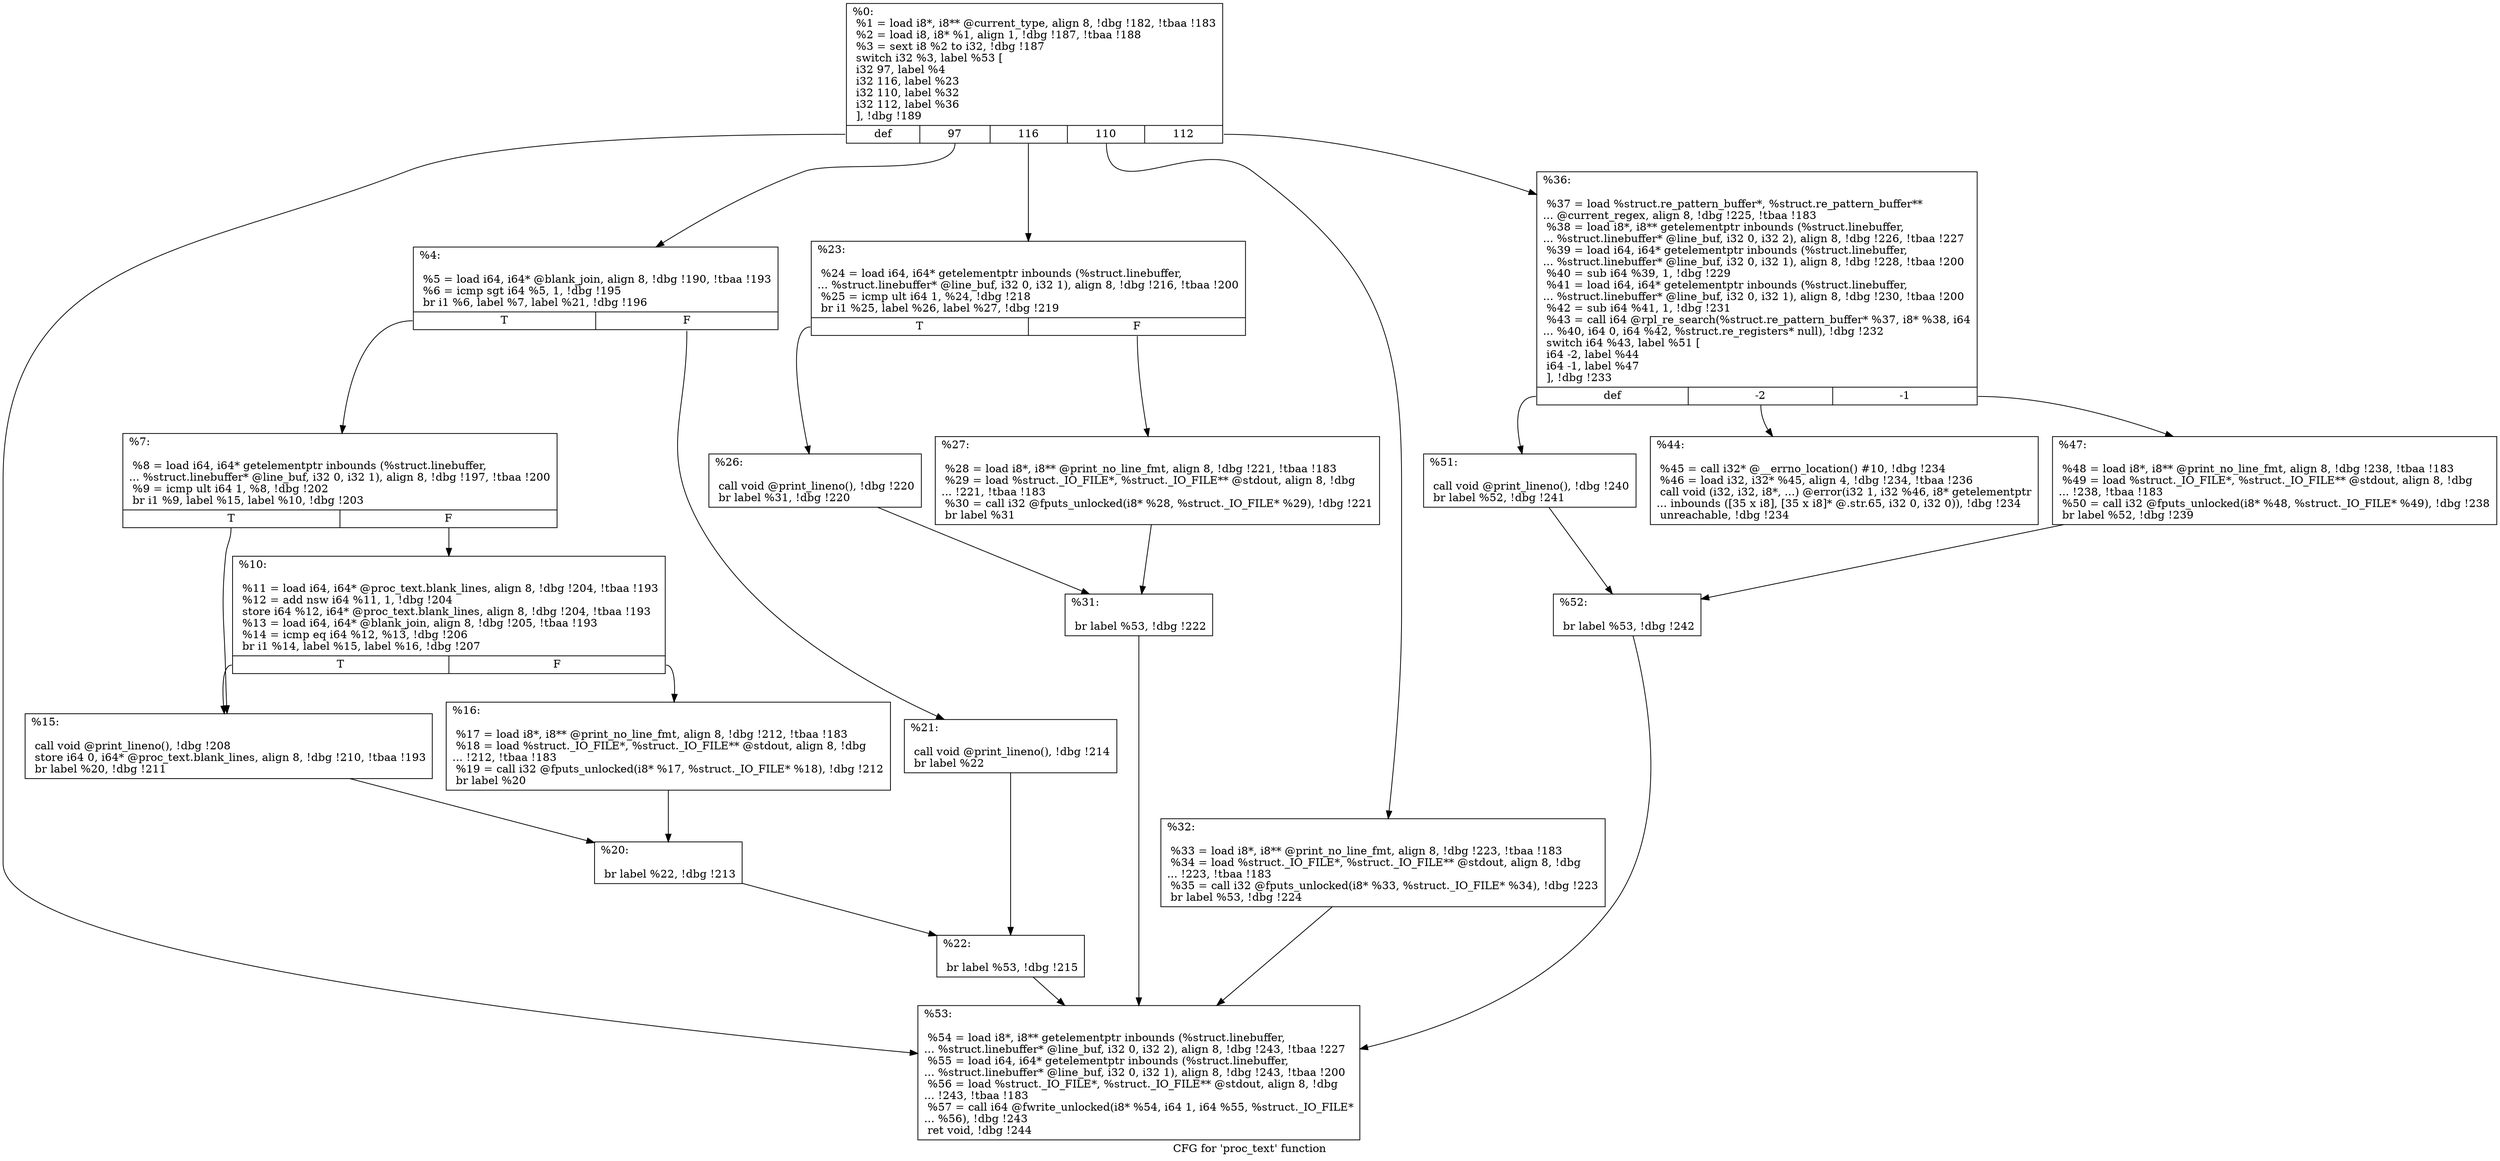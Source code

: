 digraph "CFG for 'proc_text' function" {
	label="CFG for 'proc_text' function";

	Node0xf43d40 [shape=record,label="{%0:\l  %1 = load i8*, i8** @current_type, align 8, !dbg !182, !tbaa !183\l  %2 = load i8, i8* %1, align 1, !dbg !187, !tbaa !188\l  %3 = sext i8 %2 to i32, !dbg !187\l  switch i32 %3, label %53 [\l    i32 97, label %4\l    i32 116, label %23\l    i32 110, label %32\l    i32 112, label %36\l  ], !dbg !189\l|{<s0>def|<s1>97|<s2>116|<s3>110|<s4>112}}"];
	Node0xf43d40:s0 -> Node0xf44b30;
	Node0xf43d40:s1 -> Node0xf44590;
	Node0xf43d40:s2 -> Node0xf44810;
	Node0xf43d40:s3 -> Node0xf44950;
	Node0xf43d40:s4 -> Node0xf449a0;
	Node0xf44590 [shape=record,label="{%4:\l\l  %5 = load i64, i64* @blank_join, align 8, !dbg !190, !tbaa !193\l  %6 = icmp sgt i64 %5, 1, !dbg !195\l  br i1 %6, label %7, label %21, !dbg !196\l|{<s0>T|<s1>F}}"];
	Node0xf44590:s0 -> Node0xf445e0;
	Node0xf44590:s1 -> Node0xf44770;
	Node0xf445e0 [shape=record,label="{%7:\l\l  %8 = load i64, i64* getelementptr inbounds (%struct.linebuffer,\l... %struct.linebuffer* @line_buf, i32 0, i32 1), align 8, !dbg !197, !tbaa !200\l  %9 = icmp ult i64 1, %8, !dbg !202\l  br i1 %9, label %15, label %10, !dbg !203\l|{<s0>T|<s1>F}}"];
	Node0xf445e0:s0 -> Node0xf44680;
	Node0xf445e0:s1 -> Node0xf44630;
	Node0xf44630 [shape=record,label="{%10:\l\l  %11 = load i64, i64* @proc_text.blank_lines, align 8, !dbg !204, !tbaa !193\l  %12 = add nsw i64 %11, 1, !dbg !204\l  store i64 %12, i64* @proc_text.blank_lines, align 8, !dbg !204, !tbaa !193\l  %13 = load i64, i64* @blank_join, align 8, !dbg !205, !tbaa !193\l  %14 = icmp eq i64 %12, %13, !dbg !206\l  br i1 %14, label %15, label %16, !dbg !207\l|{<s0>T|<s1>F}}"];
	Node0xf44630:s0 -> Node0xf44680;
	Node0xf44630:s1 -> Node0xf446d0;
	Node0xf44680 [shape=record,label="{%15:\l\l  call void @print_lineno(), !dbg !208\l  store i64 0, i64* @proc_text.blank_lines, align 8, !dbg !210, !tbaa !193\l  br label %20, !dbg !211\l}"];
	Node0xf44680 -> Node0xf44720;
	Node0xf446d0 [shape=record,label="{%16:\l\l  %17 = load i8*, i8** @print_no_line_fmt, align 8, !dbg !212, !tbaa !183\l  %18 = load %struct._IO_FILE*, %struct._IO_FILE** @stdout, align 8, !dbg\l... !212, !tbaa !183\l  %19 = call i32 @fputs_unlocked(i8* %17, %struct._IO_FILE* %18), !dbg !212\l  br label %20\l}"];
	Node0xf446d0 -> Node0xf44720;
	Node0xf44720 [shape=record,label="{%20:\l\l  br label %22, !dbg !213\l}"];
	Node0xf44720 -> Node0xf447c0;
	Node0xf44770 [shape=record,label="{%21:\l\l  call void @print_lineno(), !dbg !214\l  br label %22\l}"];
	Node0xf44770 -> Node0xf447c0;
	Node0xf447c0 [shape=record,label="{%22:\l\l  br label %53, !dbg !215\l}"];
	Node0xf447c0 -> Node0xf44b30;
	Node0xf44810 [shape=record,label="{%23:\l\l  %24 = load i64, i64* getelementptr inbounds (%struct.linebuffer,\l... %struct.linebuffer* @line_buf, i32 0, i32 1), align 8, !dbg !216, !tbaa !200\l  %25 = icmp ult i64 1, %24, !dbg !218\l  br i1 %25, label %26, label %27, !dbg !219\l|{<s0>T|<s1>F}}"];
	Node0xf44810:s0 -> Node0xf44860;
	Node0xf44810:s1 -> Node0xf448b0;
	Node0xf44860 [shape=record,label="{%26:\l\l  call void @print_lineno(), !dbg !220\l  br label %31, !dbg !220\l}"];
	Node0xf44860 -> Node0xf44900;
	Node0xf448b0 [shape=record,label="{%27:\l\l  %28 = load i8*, i8** @print_no_line_fmt, align 8, !dbg !221, !tbaa !183\l  %29 = load %struct._IO_FILE*, %struct._IO_FILE** @stdout, align 8, !dbg\l... !221, !tbaa !183\l  %30 = call i32 @fputs_unlocked(i8* %28, %struct._IO_FILE* %29), !dbg !221\l  br label %31\l}"];
	Node0xf448b0 -> Node0xf44900;
	Node0xf44900 [shape=record,label="{%31:\l\l  br label %53, !dbg !222\l}"];
	Node0xf44900 -> Node0xf44b30;
	Node0xf44950 [shape=record,label="{%32:\l\l  %33 = load i8*, i8** @print_no_line_fmt, align 8, !dbg !223, !tbaa !183\l  %34 = load %struct._IO_FILE*, %struct._IO_FILE** @stdout, align 8, !dbg\l... !223, !tbaa !183\l  %35 = call i32 @fputs_unlocked(i8* %33, %struct._IO_FILE* %34), !dbg !223\l  br label %53, !dbg !224\l}"];
	Node0xf44950 -> Node0xf44b30;
	Node0xf449a0 [shape=record,label="{%36:\l\l  %37 = load %struct.re_pattern_buffer*, %struct.re_pattern_buffer**\l... @current_regex, align 8, !dbg !225, !tbaa !183\l  %38 = load i8*, i8** getelementptr inbounds (%struct.linebuffer,\l... %struct.linebuffer* @line_buf, i32 0, i32 2), align 8, !dbg !226, !tbaa !227\l  %39 = load i64, i64* getelementptr inbounds (%struct.linebuffer,\l... %struct.linebuffer* @line_buf, i32 0, i32 1), align 8, !dbg !228, !tbaa !200\l  %40 = sub i64 %39, 1, !dbg !229\l  %41 = load i64, i64* getelementptr inbounds (%struct.linebuffer,\l... %struct.linebuffer* @line_buf, i32 0, i32 1), align 8, !dbg !230, !tbaa !200\l  %42 = sub i64 %41, 1, !dbg !231\l  %43 = call i64 @rpl_re_search(%struct.re_pattern_buffer* %37, i8* %38, i64\l... %40, i64 0, i64 %42, %struct.re_registers* null), !dbg !232\l  switch i64 %43, label %51 [\l    i64 -2, label %44\l    i64 -1, label %47\l  ], !dbg !233\l|{<s0>def|<s1>-2|<s2>-1}}"];
	Node0xf449a0:s0 -> Node0xf44a90;
	Node0xf449a0:s1 -> Node0xf449f0;
	Node0xf449a0:s2 -> Node0xf44a40;
	Node0xf449f0 [shape=record,label="{%44:\l\l  %45 = call i32* @__errno_location() #10, !dbg !234\l  %46 = load i32, i32* %45, align 4, !dbg !234, !tbaa !236\l  call void (i32, i32, i8*, ...) @error(i32 1, i32 %46, i8* getelementptr\l... inbounds ([35 x i8], [35 x i8]* @.str.65, i32 0, i32 0)), !dbg !234\l  unreachable, !dbg !234\l}"];
	Node0xf44a40 [shape=record,label="{%47:\l\l  %48 = load i8*, i8** @print_no_line_fmt, align 8, !dbg !238, !tbaa !183\l  %49 = load %struct._IO_FILE*, %struct._IO_FILE** @stdout, align 8, !dbg\l... !238, !tbaa !183\l  %50 = call i32 @fputs_unlocked(i8* %48, %struct._IO_FILE* %49), !dbg !238\l  br label %52, !dbg !239\l}"];
	Node0xf44a40 -> Node0xf44ae0;
	Node0xf44a90 [shape=record,label="{%51:\l\l  call void @print_lineno(), !dbg !240\l  br label %52, !dbg !241\l}"];
	Node0xf44a90 -> Node0xf44ae0;
	Node0xf44ae0 [shape=record,label="{%52:\l\l  br label %53, !dbg !242\l}"];
	Node0xf44ae0 -> Node0xf44b30;
	Node0xf44b30 [shape=record,label="{%53:\l\l  %54 = load i8*, i8** getelementptr inbounds (%struct.linebuffer,\l... %struct.linebuffer* @line_buf, i32 0, i32 2), align 8, !dbg !243, !tbaa !227\l  %55 = load i64, i64* getelementptr inbounds (%struct.linebuffer,\l... %struct.linebuffer* @line_buf, i32 0, i32 1), align 8, !dbg !243, !tbaa !200\l  %56 = load %struct._IO_FILE*, %struct._IO_FILE** @stdout, align 8, !dbg\l... !243, !tbaa !183\l  %57 = call i64 @fwrite_unlocked(i8* %54, i64 1, i64 %55, %struct._IO_FILE*\l... %56), !dbg !243\l  ret void, !dbg !244\l}"];
}
